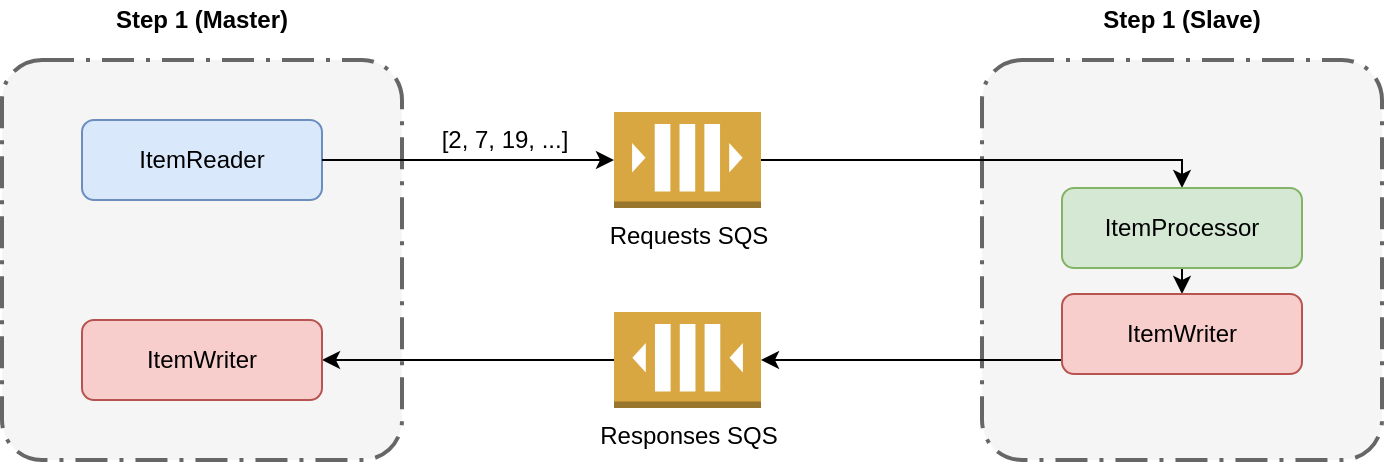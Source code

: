 <mxfile version="10.9.5" type="device"><diagram id="BeMlef5mKADxS0OSHyYg" name="Page-1"><mxGraphModel dx="1106" dy="781" grid="1" gridSize="10" guides="1" tooltips="1" connect="1" arrows="1" fold="1" page="1" pageScale="1" pageWidth="827" pageHeight="280" math="0" shadow="0"><root><mxCell id="0"/><mxCell id="1" parent="0"/><mxCell id="pmC9xD6-7TPj8vSdMBvd-12" value="" style="rounded=1;arcSize=10;dashed=1;strokeColor=#666666;fillColor=#f5f5f5;dashPattern=8 3 1 3;strokeWidth=2;align=left;fontColor=#333333;" parent="1" vertex="1"><mxGeometry x="560" y="55" width="200" height="200" as="geometry"/></mxCell><mxCell id="pmC9xD6-7TPj8vSdMBvd-8" value="" style="rounded=1;arcSize=10;dashed=1;strokeColor=#666666;fillColor=#f5f5f5;dashPattern=8 3 1 3;strokeWidth=2;align=left;fontColor=#333333;" parent="1" vertex="1"><mxGeometry x="70" y="55" width="200" height="200" as="geometry"/></mxCell><mxCell id="pmC9xD6-7TPj8vSdMBvd-19" style="edgeStyle=orthogonalEdgeStyle;rounded=0;orthogonalLoop=1;jettySize=auto;html=1;exitX=1;exitY=0.5;exitDx=0;exitDy=0;entryX=1;entryY=0.5;entryDx=0;entryDy=0;exitPerimeter=0;" parent="1" source="B1-gVR8z1tk9WrFEto1o-12" target="pmC9xD6-7TPj8vSdMBvd-5" edge="1"><mxGeometry relative="1" as="geometry"/></mxCell><mxCell id="pmC9xD6-7TPj8vSdMBvd-17" style="edgeStyle=orthogonalEdgeStyle;rounded=0;orthogonalLoop=1;jettySize=auto;html=1;exitX=1;exitY=0.5;exitDx=0;exitDy=0;entryX=0.5;entryY=0;entryDx=0;entryDy=0;" parent="1" source="B1-gVR8z1tk9WrFEto1o-7" target="pmC9xD6-7TPj8vSdMBvd-11" edge="1"><mxGeometry relative="1" as="geometry"><Array as="points"><mxPoint x="660" y="105"/></Array></mxGeometry></mxCell><mxCell id="pmC9xD6-7TPj8vSdMBvd-4" value="ItemReader" style="shape=ext;rounded=1;html=1;whiteSpace=wrap;fillColor=#dae8fc;strokeColor=#6c8ebf;" parent="1" vertex="1"><mxGeometry x="110" y="85" width="120" height="40" as="geometry"/></mxCell><mxCell id="pmC9xD6-7TPj8vSdMBvd-5" value="ItemWriter" style="shape=ext;rounded=1;html=1;whiteSpace=wrap;fillColor=#f8cecc;strokeColor=#b85450;" parent="1" vertex="1"><mxGeometry x="110" y="185" width="120" height="40" as="geometry"/></mxCell><mxCell id="W97I9Ije0w88cZfxa1Di-2" style="edgeStyle=orthogonalEdgeStyle;rounded=0;orthogonalLoop=1;jettySize=auto;html=1;exitX=0.5;exitY=1;exitDx=0;exitDy=0;entryX=0.5;entryY=0;entryDx=0;entryDy=0;" edge="1" parent="1" source="pmC9xD6-7TPj8vSdMBvd-11" target="W97I9Ije0w88cZfxa1Di-1"><mxGeometry relative="1" as="geometry"/></mxCell><mxCell id="pmC9xD6-7TPj8vSdMBvd-11" value="ItemProcessor" style="shape=ext;rounded=1;html=1;whiteSpace=wrap;fillColor=#d5e8d4;strokeColor=#82b366;" parent="1" vertex="1"><mxGeometry x="600" y="119" width="120" height="40" as="geometry"/></mxCell><mxCell id="pmC9xD6-7TPj8vSdMBvd-13" value="Step 1 (Master)" style="text;html=1;strokeColor=none;fillColor=none;align=center;verticalAlign=middle;whiteSpace=wrap;rounded=0;fontStyle=1" parent="1" vertex="1"><mxGeometry x="70" y="25" width="200" height="20" as="geometry"/></mxCell><mxCell id="pmC9xD6-7TPj8vSdMBvd-14" value="Step 1 (Slave)" style="text;html=1;strokeColor=none;fillColor=none;align=center;verticalAlign=middle;whiteSpace=wrap;rounded=0;fontStyle=1" parent="1" vertex="1"><mxGeometry x="560" y="25" width="200" height="20" as="geometry"/></mxCell><mxCell id="B1-gVR8z1tk9WrFEto1o-7" value="Requests SQS" style="outlineConnect=0;dashed=0;verticalLabelPosition=bottom;verticalAlign=top;align=center;html=1;shape=mxgraph.aws3.queue;fillColor=#D9A741;gradientColor=none;" parent="1" vertex="1"><mxGeometry x="376" y="81" width="73.5" height="48" as="geometry"/></mxCell><mxCell id="B1-gVR8z1tk9WrFEto1o-10" style="edgeStyle=orthogonalEdgeStyle;rounded=0;orthogonalLoop=1;jettySize=auto;html=1;exitX=1;exitY=0.5;exitDx=0;exitDy=0;entryX=0;entryY=0.5;entryDx=0;entryDy=0;entryPerimeter=0;" parent="1" source="pmC9xD6-7TPj8vSdMBvd-4" target="B1-gVR8z1tk9WrFEto1o-7" edge="1"><mxGeometry relative="1" as="geometry"><mxPoint x="230" y="105" as="sourcePoint"/><mxPoint x="660" y="135" as="targetPoint"/></mxGeometry></mxCell><mxCell id="B1-gVR8z1tk9WrFEto1o-11" value="[2, 7, 19, ...]" style="text;html=1;resizable=0;points=[];align=center;verticalAlign=middle;labelBackgroundColor=#ffffff;" parent="B1-gVR8z1tk9WrFEto1o-10" vertex="1" connectable="0"><mxGeometry x="0.09" y="3" relative="1" as="geometry"><mxPoint x="11" y="-7" as="offset"/></mxGeometry></mxCell><mxCell id="B1-gVR8z1tk9WrFEto1o-12" value="Responses SQS" style="outlineConnect=0;dashed=0;verticalLabelPosition=bottom;verticalAlign=top;align=center;html=1;shape=mxgraph.aws3.queue;fillColor=#D9A741;gradientColor=none;flipH=1;" parent="1" vertex="1"><mxGeometry x="376" y="181" width="73.5" height="48" as="geometry"/></mxCell><mxCell id="B1-gVR8z1tk9WrFEto1o-13" style="edgeStyle=orthogonalEdgeStyle;rounded=0;orthogonalLoop=1;jettySize=auto;html=1;exitX=0;exitY=0.5;exitDx=0;exitDy=0;entryX=1;entryY=0.5;entryDx=0;entryDy=0;" parent="1" source="W97I9Ije0w88cZfxa1Di-1" target="B1-gVR8z1tk9WrFEto1o-12" edge="1"><mxGeometry relative="1" as="geometry"><mxPoint x="660" y="175" as="sourcePoint"/><mxPoint x="230" y="205" as="targetPoint"/><Array as="points"><mxPoint x="600" y="205"/></Array></mxGeometry></mxCell><mxCell id="W97I9Ije0w88cZfxa1Di-1" value="ItemWriter" style="shape=ext;rounded=1;html=1;whiteSpace=wrap;fillColor=#f8cecc;strokeColor=#b85450;" vertex="1" parent="1"><mxGeometry x="600" y="172" width="120" height="40" as="geometry"/></mxCell></root></mxGraphModel></diagram></mxfile>